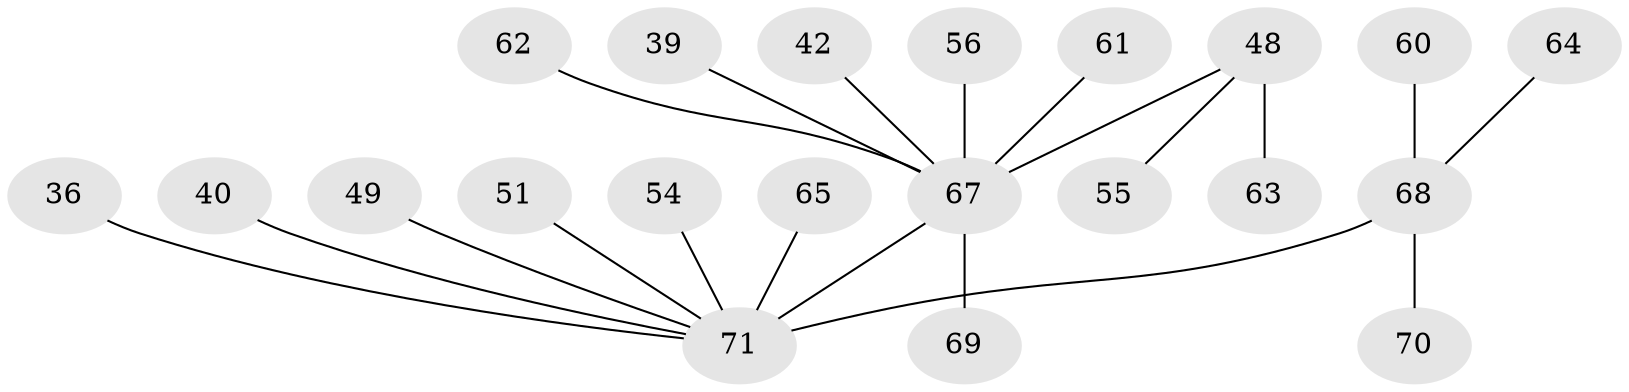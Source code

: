 // original degree distribution, {3: 0.14084507042253522, 7: 0.014084507042253521, 5: 0.04225352112676056, 4: 0.09859154929577464, 2: 0.22535211267605634, 1: 0.4788732394366197}
// Generated by graph-tools (version 1.1) at 2025/46/03/04/25 21:46:00]
// undirected, 21 vertices, 20 edges
graph export_dot {
graph [start="1"]
  node [color=gray90,style=filled];
  36;
  39;
  40;
  42;
  48 [super="+31+37"];
  49 [super="+45"];
  51;
  54 [super="+29"];
  55;
  56;
  60;
  61 [super="+52"];
  62;
  63;
  64 [super="+46"];
  65 [super="+8+57"];
  67 [super="+20+28+27+33"];
  68 [super="+35+41+44+47+58+66"];
  69;
  70;
  71 [super="+38+19+22+23+32"];
  36 -- 71;
  39 -- 67;
  40 -- 71;
  42 -- 67;
  48 -- 67 [weight=2];
  48 -- 63;
  48 -- 55;
  49 -- 71;
  51 -- 71;
  54 -- 71;
  56 -- 67;
  60 -- 68;
  61 -- 67;
  62 -- 67;
  64 -- 68;
  65 -- 71;
  67 -- 69;
  67 -- 71 [weight=2];
  68 -- 71 [weight=2];
  68 -- 70;
}
